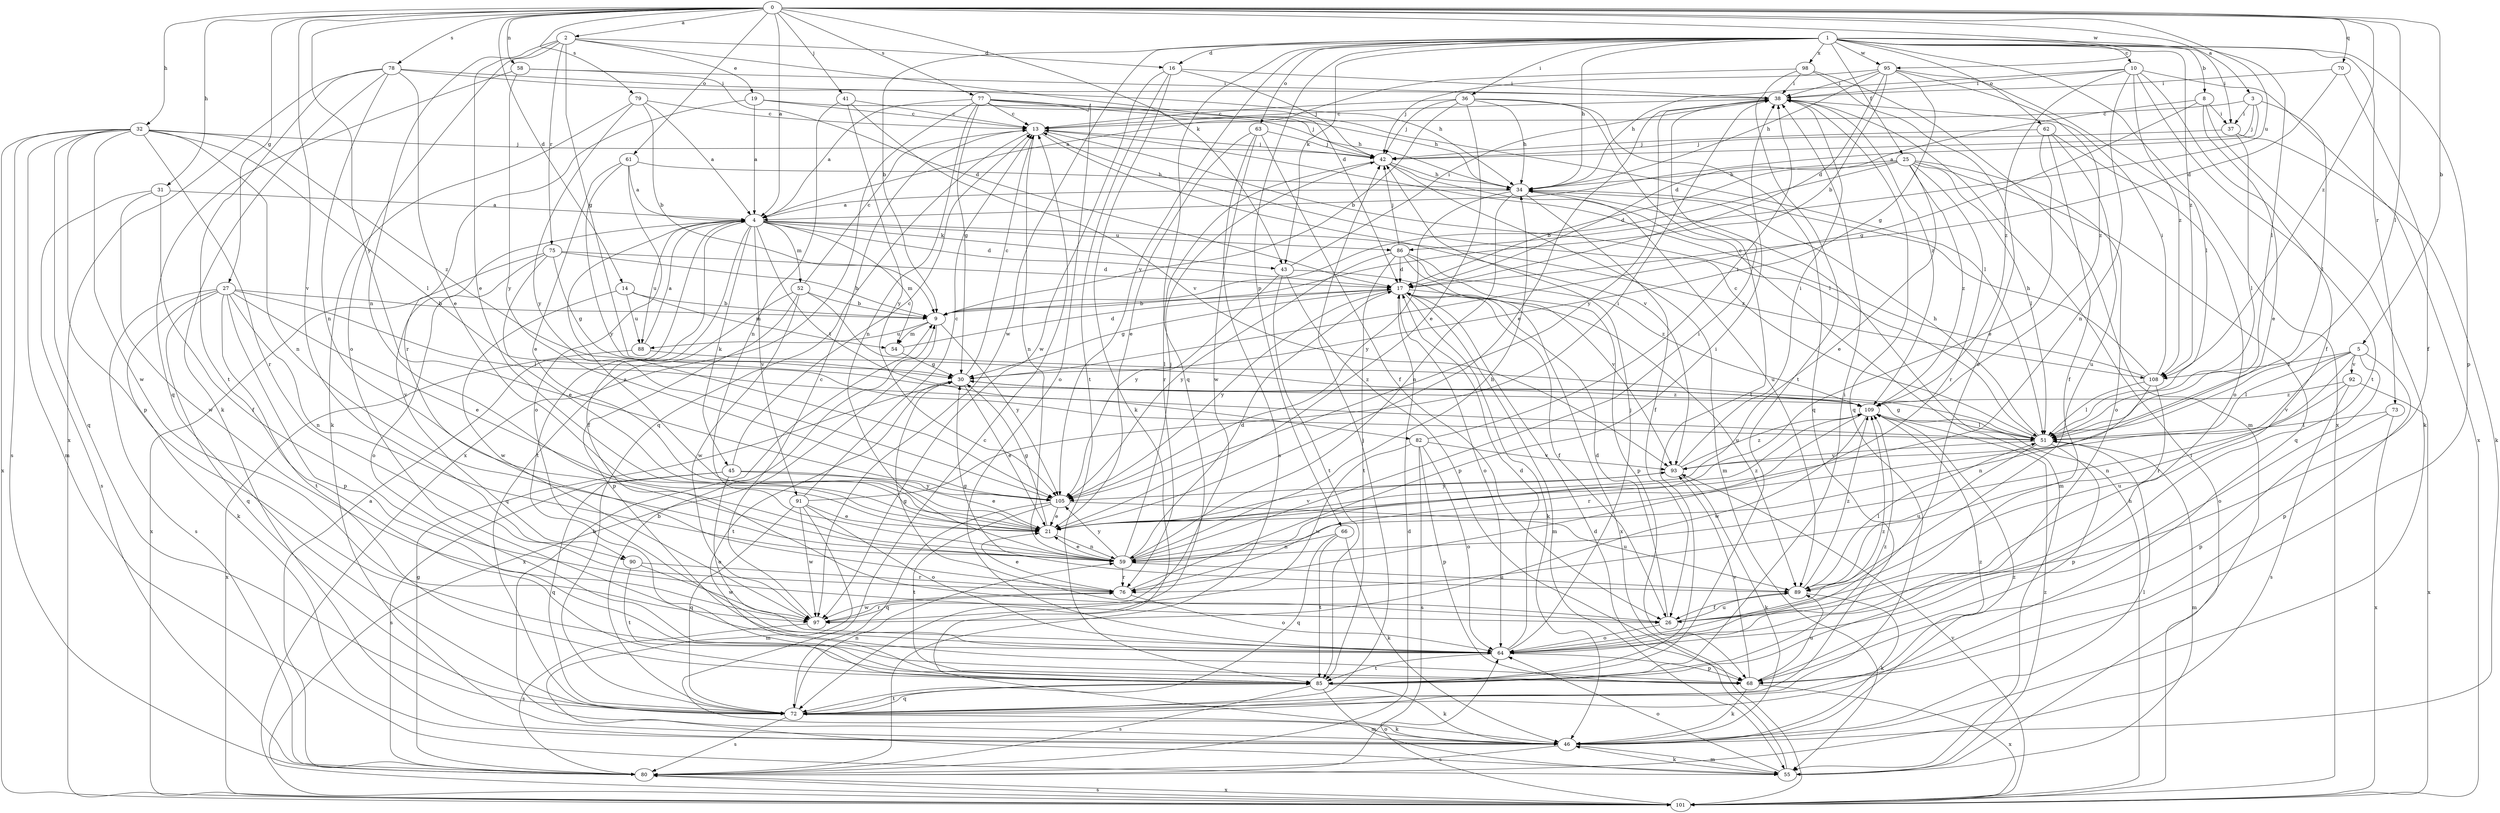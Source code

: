 strict digraph  {
0;
1;
2;
3;
4;
5;
8;
9;
10;
13;
14;
16;
17;
19;
21;
25;
26;
27;
30;
31;
32;
34;
36;
37;
38;
41;
42;
43;
45;
46;
51;
52;
54;
55;
58;
59;
61;
62;
63;
64;
66;
68;
70;
72;
73;
75;
76;
77;
78;
79;
80;
82;
85;
86;
88;
89;
90;
91;
92;
93;
95;
97;
98;
101;
105;
108;
109;
0 -> 2  [label=a];
0 -> 3  [label=a];
0 -> 4  [label=a];
0 -> 5  [label=b];
0 -> 14  [label=d];
0 -> 27  [label=g];
0 -> 31  [label=h];
0 -> 32  [label=h];
0 -> 41  [label=j];
0 -> 43  [label=k];
0 -> 51  [label=l];
0 -> 58  [label=n];
0 -> 61  [label=o];
0 -> 70  [label=q];
0 -> 77  [label=s];
0 -> 78  [label=s];
0 -> 79  [label=s];
0 -> 86  [label=u];
0 -> 90  [label=v];
0 -> 95  [label=w];
0 -> 105  [label=y];
0 -> 108  [label=z];
1 -> 8  [label=b];
1 -> 9  [label=b];
1 -> 10  [label=c];
1 -> 16  [label=d];
1 -> 25  [label=f];
1 -> 34  [label=h];
1 -> 36  [label=i];
1 -> 37  [label=i];
1 -> 43  [label=k];
1 -> 51  [label=l];
1 -> 62  [label=o];
1 -> 63  [label=o];
1 -> 66  [label=p];
1 -> 68  [label=p];
1 -> 72  [label=q];
1 -> 73  [label=r];
1 -> 95  [label=w];
1 -> 97  [label=w];
1 -> 98  [label=x];
1 -> 101  [label=x];
1 -> 105  [label=y];
1 -> 108  [label=z];
2 -> 16  [label=d];
2 -> 17  [label=d];
2 -> 19  [label=e];
2 -> 21  [label=e];
2 -> 30  [label=g];
2 -> 59  [label=n];
2 -> 64  [label=o];
2 -> 75  [label=r];
3 -> 4  [label=a];
3 -> 13  [label=c];
3 -> 37  [label=i];
3 -> 42  [label=j];
3 -> 51  [label=l];
4 -> 17  [label=d];
4 -> 26  [label=f];
4 -> 43  [label=k];
4 -> 45  [label=k];
4 -> 52  [label=m];
4 -> 54  [label=m];
4 -> 82  [label=t];
4 -> 85  [label=t];
4 -> 86  [label=u];
4 -> 88  [label=u];
4 -> 90  [label=v];
4 -> 91  [label=v];
4 -> 108  [label=z];
5 -> 51  [label=l];
5 -> 64  [label=o];
5 -> 68  [label=p];
5 -> 76  [label=r];
5 -> 92  [label=v];
5 -> 93  [label=v];
5 -> 108  [label=z];
8 -> 17  [label=d];
8 -> 21  [label=e];
8 -> 30  [label=g];
8 -> 37  [label=i];
8 -> 46  [label=k];
9 -> 54  [label=m];
9 -> 88  [label=u];
9 -> 101  [label=x];
9 -> 105  [label=y];
10 -> 26  [label=f];
10 -> 34  [label=h];
10 -> 38  [label=i];
10 -> 59  [label=n];
10 -> 85  [label=t];
10 -> 101  [label=x];
10 -> 108  [label=z];
10 -> 109  [label=z];
13 -> 42  [label=j];
13 -> 51  [label=l];
13 -> 59  [label=n];
13 -> 72  [label=q];
13 -> 93  [label=v];
14 -> 9  [label=b];
14 -> 54  [label=m];
14 -> 88  [label=u];
14 -> 97  [label=w];
16 -> 38  [label=i];
16 -> 42  [label=j];
16 -> 46  [label=k];
16 -> 85  [label=t];
16 -> 97  [label=w];
17 -> 9  [label=b];
17 -> 26  [label=f];
17 -> 30  [label=g];
17 -> 46  [label=k];
17 -> 55  [label=m];
17 -> 64  [label=o];
17 -> 89  [label=u];
17 -> 105  [label=y];
19 -> 4  [label=a];
19 -> 13  [label=c];
19 -> 34  [label=h];
19 -> 76  [label=r];
21 -> 4  [label=a];
21 -> 30  [label=g];
21 -> 59  [label=n];
21 -> 93  [label=v];
21 -> 109  [label=z];
25 -> 9  [label=b];
25 -> 17  [label=d];
25 -> 21  [label=e];
25 -> 34  [label=h];
25 -> 51  [label=l];
25 -> 64  [label=o];
25 -> 72  [label=q];
25 -> 76  [label=r];
25 -> 109  [label=z];
26 -> 17  [label=d];
26 -> 30  [label=g];
26 -> 64  [label=o];
26 -> 89  [label=u];
27 -> 9  [label=b];
27 -> 21  [label=e];
27 -> 46  [label=k];
27 -> 51  [label=l];
27 -> 59  [label=n];
27 -> 68  [label=p];
27 -> 72  [label=q];
27 -> 80  [label=s];
27 -> 85  [label=t];
30 -> 13  [label=c];
30 -> 21  [label=e];
30 -> 85  [label=t];
30 -> 109  [label=z];
31 -> 4  [label=a];
31 -> 26  [label=f];
31 -> 80  [label=s];
31 -> 97  [label=w];
32 -> 42  [label=j];
32 -> 51  [label=l];
32 -> 55  [label=m];
32 -> 59  [label=n];
32 -> 68  [label=p];
32 -> 72  [label=q];
32 -> 76  [label=r];
32 -> 80  [label=s];
32 -> 97  [label=w];
32 -> 101  [label=x];
32 -> 109  [label=z];
34 -> 4  [label=a];
34 -> 26  [label=f];
34 -> 55  [label=m];
34 -> 59  [label=n];
34 -> 105  [label=y];
36 -> 9  [label=b];
36 -> 13  [label=c];
36 -> 21  [label=e];
36 -> 34  [label=h];
36 -> 42  [label=j];
36 -> 72  [label=q];
36 -> 85  [label=t];
37 -> 42  [label=j];
37 -> 46  [label=k];
37 -> 51  [label=l];
38 -> 13  [label=c];
38 -> 21  [label=e];
38 -> 72  [label=q];
38 -> 105  [label=y];
38 -> 109  [label=z];
41 -> 13  [label=c];
41 -> 59  [label=n];
41 -> 93  [label=v];
41 -> 105  [label=y];
42 -> 34  [label=h];
42 -> 55  [label=m];
42 -> 76  [label=r];
42 -> 89  [label=u];
43 -> 38  [label=i];
43 -> 68  [label=p];
43 -> 85  [label=t];
43 -> 93  [label=v];
43 -> 105  [label=y];
45 -> 13  [label=c];
45 -> 21  [label=e];
45 -> 64  [label=o];
45 -> 72  [label=q];
45 -> 80  [label=s];
45 -> 105  [label=y];
46 -> 9  [label=b];
46 -> 13  [label=c];
46 -> 51  [label=l];
46 -> 55  [label=m];
46 -> 80  [label=s];
46 -> 109  [label=z];
51 -> 13  [label=c];
51 -> 30  [label=g];
51 -> 34  [label=h];
51 -> 55  [label=m];
51 -> 68  [label=p];
51 -> 89  [label=u];
51 -> 93  [label=v];
52 -> 9  [label=b];
52 -> 13  [label=c];
52 -> 51  [label=l];
52 -> 68  [label=p];
52 -> 72  [label=q];
52 -> 97  [label=w];
54 -> 17  [label=d];
54 -> 30  [label=g];
55 -> 17  [label=d];
55 -> 46  [label=k];
55 -> 64  [label=o];
55 -> 109  [label=z];
58 -> 17  [label=d];
58 -> 38  [label=i];
58 -> 72  [label=q];
58 -> 105  [label=y];
59 -> 17  [label=d];
59 -> 21  [label=e];
59 -> 34  [label=h];
59 -> 38  [label=i];
59 -> 42  [label=j];
59 -> 76  [label=r];
59 -> 89  [label=u];
59 -> 105  [label=y];
61 -> 4  [label=a];
61 -> 21  [label=e];
61 -> 34  [label=h];
61 -> 64  [label=o];
61 -> 105  [label=y];
62 -> 21  [label=e];
62 -> 26  [label=f];
62 -> 42  [label=j];
62 -> 64  [label=o];
62 -> 89  [label=u];
63 -> 21  [label=e];
63 -> 26  [label=f];
63 -> 42  [label=j];
63 -> 80  [label=s];
63 -> 97  [label=w];
64 -> 17  [label=d];
64 -> 42  [label=j];
64 -> 68  [label=p];
64 -> 85  [label=t];
64 -> 109  [label=z];
66 -> 46  [label=k];
66 -> 59  [label=n];
66 -> 72  [label=q];
66 -> 85  [label=t];
68 -> 46  [label=k];
68 -> 89  [label=u];
68 -> 93  [label=v];
68 -> 101  [label=x];
70 -> 17  [label=d];
70 -> 26  [label=f];
70 -> 38  [label=i];
72 -> 9  [label=b];
72 -> 42  [label=j];
72 -> 46  [label=k];
72 -> 59  [label=n];
72 -> 80  [label=s];
72 -> 85  [label=t];
72 -> 109  [label=z];
73 -> 51  [label=l];
73 -> 68  [label=p];
73 -> 101  [label=x];
75 -> 9  [label=b];
75 -> 17  [label=d];
75 -> 21  [label=e];
75 -> 30  [label=g];
75 -> 64  [label=o];
75 -> 101  [label=x];
76 -> 21  [label=e];
76 -> 38  [label=i];
76 -> 64  [label=o];
76 -> 97  [label=w];
77 -> 4  [label=a];
77 -> 13  [label=c];
77 -> 30  [label=g];
77 -> 34  [label=h];
77 -> 42  [label=j];
77 -> 51  [label=l];
77 -> 59  [label=n];
77 -> 64  [label=o];
77 -> 101  [label=x];
78 -> 21  [label=e];
78 -> 34  [label=h];
78 -> 38  [label=i];
78 -> 46  [label=k];
78 -> 59  [label=n];
78 -> 85  [label=t];
78 -> 101  [label=x];
79 -> 4  [label=a];
79 -> 9  [label=b];
79 -> 13  [label=c];
79 -> 46  [label=k];
79 -> 105  [label=y];
80 -> 4  [label=a];
80 -> 17  [label=d];
80 -> 30  [label=g];
80 -> 101  [label=x];
82 -> 38  [label=i];
82 -> 64  [label=o];
82 -> 68  [label=p];
82 -> 80  [label=s];
82 -> 93  [label=v];
82 -> 97  [label=w];
85 -> 38  [label=i];
85 -> 46  [label=k];
85 -> 55  [label=m];
85 -> 72  [label=q];
85 -> 80  [label=s];
85 -> 109  [label=z];
86 -> 17  [label=d];
86 -> 42  [label=j];
86 -> 68  [label=p];
86 -> 85  [label=t];
86 -> 101  [label=x];
86 -> 105  [label=y];
86 -> 109  [label=z];
88 -> 4  [label=a];
88 -> 101  [label=x];
88 -> 109  [label=z];
89 -> 26  [label=f];
89 -> 30  [label=g];
89 -> 46  [label=k];
89 -> 51  [label=l];
89 -> 109  [label=z];
90 -> 76  [label=r];
90 -> 85  [label=t];
90 -> 97  [label=w];
91 -> 13  [label=c];
91 -> 21  [label=e];
91 -> 38  [label=i];
91 -> 55  [label=m];
91 -> 64  [label=o];
91 -> 72  [label=q];
91 -> 97  [label=w];
92 -> 59  [label=n];
92 -> 80  [label=s];
92 -> 101  [label=x];
92 -> 109  [label=z];
93 -> 38  [label=i];
93 -> 46  [label=k];
93 -> 105  [label=y];
93 -> 109  [label=z];
95 -> 9  [label=b];
95 -> 17  [label=d];
95 -> 30  [label=g];
95 -> 34  [label=h];
95 -> 38  [label=i];
95 -> 42  [label=j];
95 -> 51  [label=l];
95 -> 109  [label=z];
97 -> 13  [label=c];
97 -> 76  [label=r];
97 -> 80  [label=s];
98 -> 4  [label=a];
98 -> 38  [label=i];
98 -> 55  [label=m];
98 -> 64  [label=o];
98 -> 85  [label=t];
101 -> 34  [label=h];
101 -> 38  [label=i];
101 -> 64  [label=o];
101 -> 80  [label=s];
101 -> 93  [label=v];
105 -> 21  [label=e];
105 -> 72  [label=q];
105 -> 85  [label=t];
105 -> 89  [label=u];
108 -> 13  [label=c];
108 -> 34  [label=h];
108 -> 38  [label=i];
108 -> 51  [label=l];
108 -> 59  [label=n];
108 -> 89  [label=u];
109 -> 51  [label=l];
109 -> 76  [label=r];
109 -> 97  [label=w];
}
